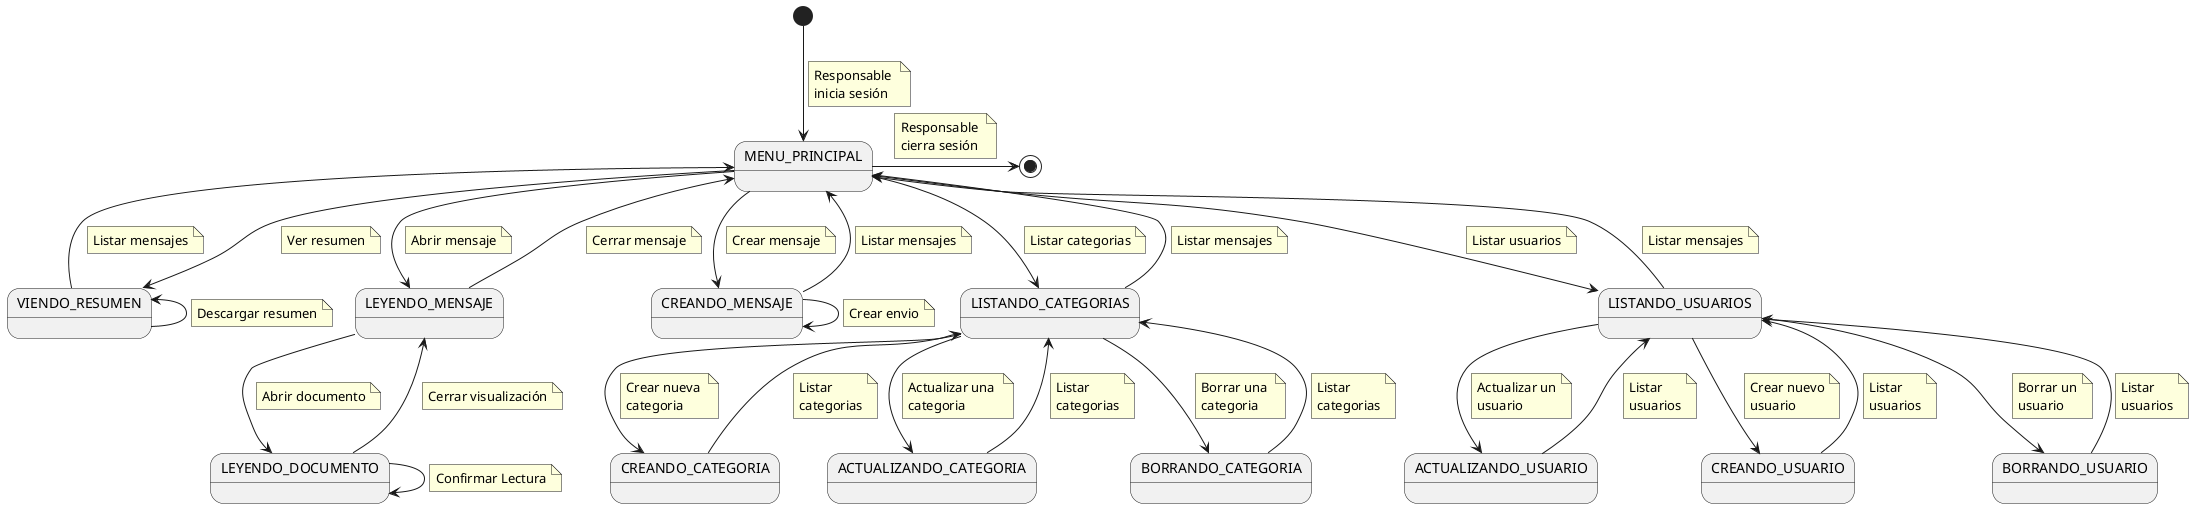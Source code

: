 @startuml
state "MENU_PRINCIPAL" as MenuPrincipal
state "CREANDO_MENSAJE" as CreandoMensaje
state "VIENDO_RESUMEN" as ViendoResumen
state "LEYENDO_MENSAJE" as LeyendoMensaje
state "LEYENDO_DOCUMENTO" as LeyendoDocumento
state "LISTANDO_CATEGORIAS" as Categorias
state "CREANDO_CATEGORIA" as CreandoCategoria
state "ACTUALIZANDO_CATEGORIA" as ActualizandoCategoria
state "BORRANDO_CATEGORIA" as BorrandoCategoria
state "LISTANDO_USUARIOS" as Usuarios
state "ACTUALIZANDO_USUARIO" as ActualizandoUsuario
state "CREANDO_USUARIO" as CreandoUsuario
state "BORRANDO_USUARIO" as BorrandoUsuario

[*] --> MenuPrincipal
    note on link
        Responsable 
        inicia sesión
    end note

MenuPrincipal -> [*]
    note on link
        Responsable 
        cierra sesión
    end note


MenuPrincipal --> LeyendoMensaje
    note on link
        Abrir mensaje
    end note

LeyendoMensaje -> LeyendoDocumento
    note on link
        Abrir documento
    end note

LeyendoDocumento --> LeyendoDocumento
    note on link
        Confirmar Lectura
    end note

LeyendoDocumento --> LeyendoMensaje
    note on link
        Cerrar visualización
    end note

LeyendoMensaje --> MenuPrincipal
    note on link
        Cerrar mensaje
    end note

MenuPrincipal --> CreandoMensaje
    note on link
        Crear mensaje
    end note

CreandoMensaje --> CreandoMensaje 
    note on link
        Crear envio
    end note

MenuPrincipal--> ViendoResumen
    note on link
        Ver resumen
    end note

ViendoResumen -l-> MenuPrincipal
    note on link
        Listar mensajes
    end note

ViendoResumen -l-> ViendoResumen 
    note on link
        Descargar resumen
    end note

CreandoMensaje --> MenuPrincipal
    note on link
        Listar mensajes
    end note

MenuPrincipal --> Categorias
    note on link
        Listar categorias
    end note

Categorias --> CreandoCategoria
    note on link
        Crear nueva 
        categoria
    end note

CreandoCategoria --> Categorias
    note on link
        Listar 
        categorias
    end note

Categorias --> ActualizandoCategoria
    note on link
        Actualizar una 
        categoria
    end note

ActualizandoCategoria --> Categorias
    note on link
        Listar 
        categorias
    end note

Categorias --> BorrandoCategoria
    note on link
        Borrar una 
        categoria
    end note

BorrandoCategoria --> Categorias
    note on link
        Listar 
        categorias
    end note

Categorias --> MenuPrincipal
    note on link
        Listar mensajes
    end note

MenuPrincipal --> Usuarios
    note on link
        Listar usuarios
    end note

Usuarios --> CreandoUsuario
    note on link
        Crear nuevo
        usuario
    end note

CreandoUsuario --> Usuarios
    note on link
        Listar
        usuarios
    end note

Usuarios --> ActualizandoUsuario
    note on link
        Actualizar un
        usuario
    end note

ActualizandoUsuario --> Usuarios
    note on link
        Listar
        usuarios
    end note

Usuarios --> BorrandoUsuario
    note on link
        Borrar un
        usuario
    end note

BorrandoUsuario --> Usuarios
    note on link
        Listar
        usuarios
    end note

Usuarios --> MenuPrincipal
    note on link
        Listar mensajes
    end note
@enduml